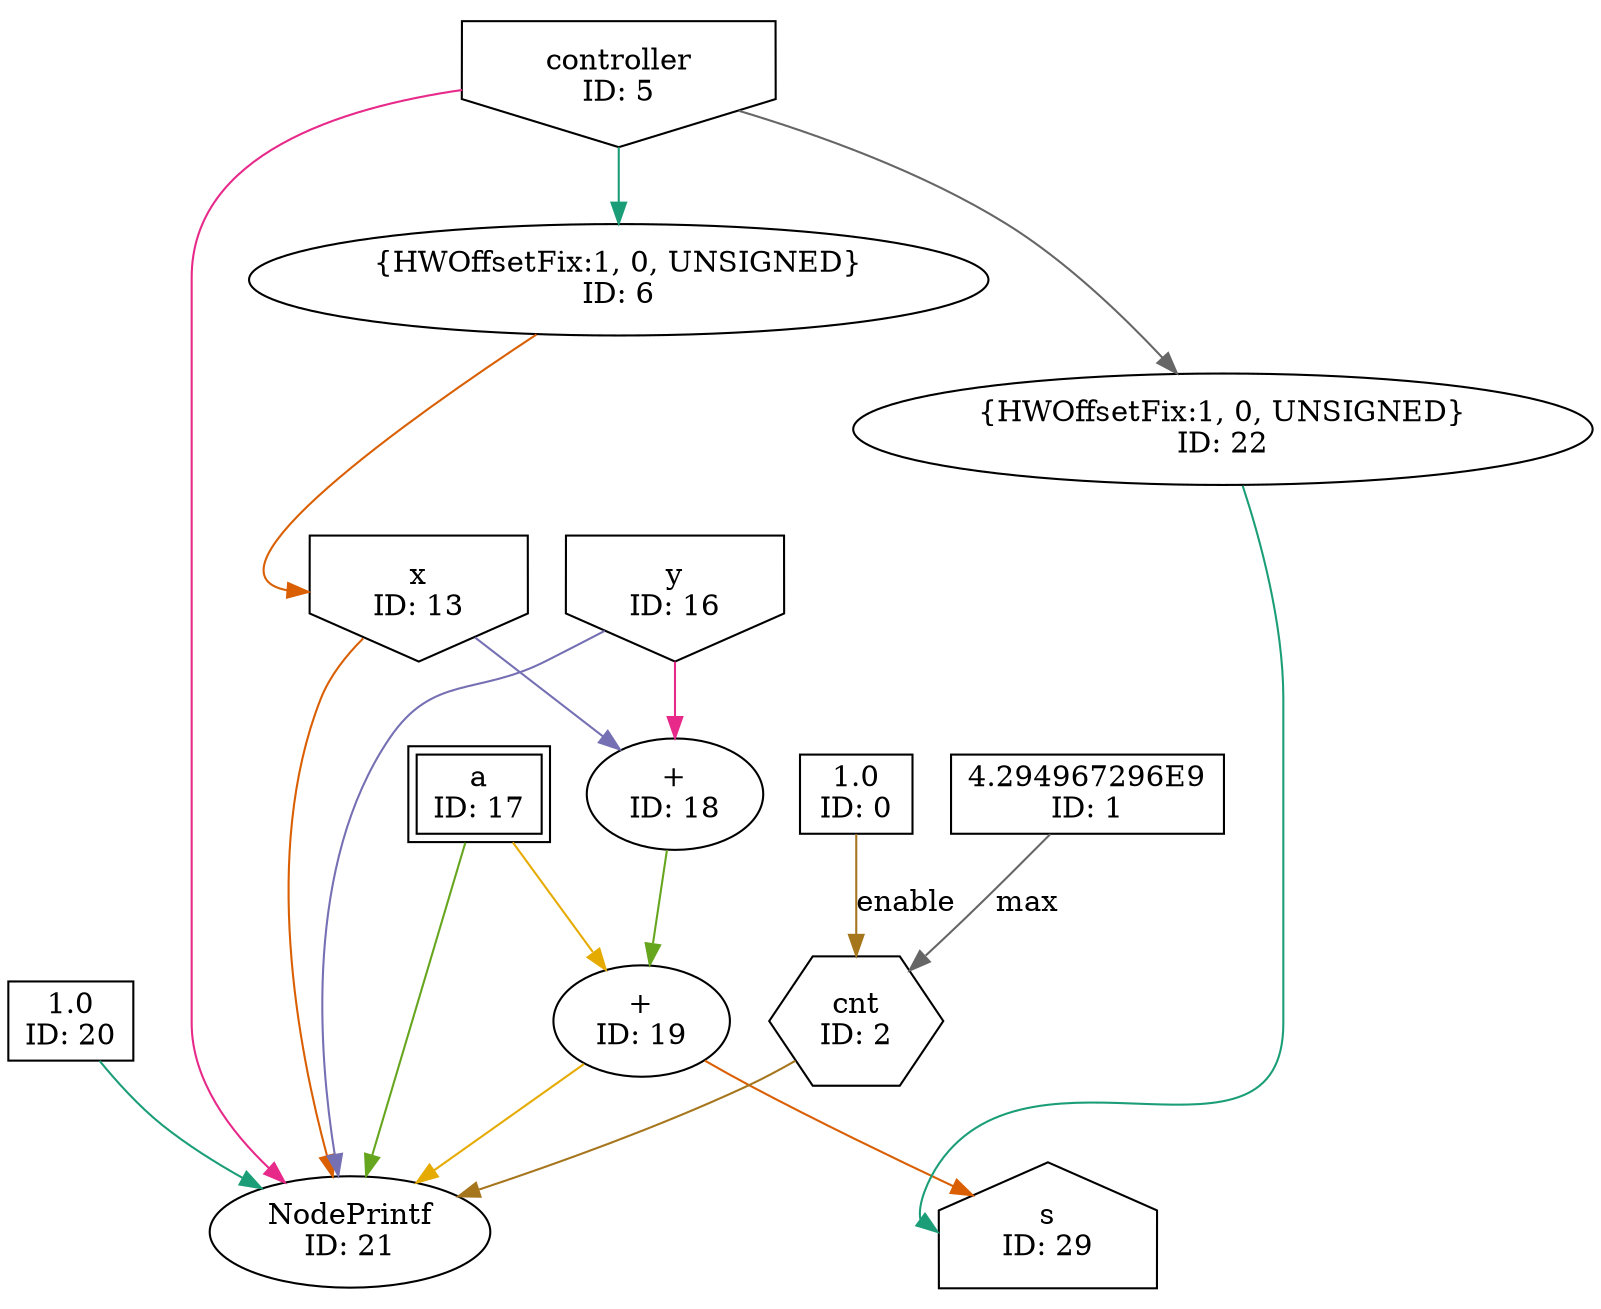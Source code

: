 digraph QueueKernel_original{
	NodeConstantRawBits20 [shape=box, label="1.0\nID: 20"];
	NodeInput5 [shape=invhouse, label="controller\nID: 5"];
	NodeCast6 [label="{HWOffsetFix:1, 0, UNSIGNED}\nID: 6"];
	NodeInput13 [shape=invhouse, label="x\nID: 13"];
	NodeInput16 [shape=invhouse, label="y\nID: 16"];
	NodeInputMappedReg17 [shape=box, peripheries=2, label="a\nID: 17"];
	NodeAdd18 [label="+\nID: 18"];
	NodeAdd19 [label="+\nID: 19"];
	NodeConstantDouble0 [shape=box, label="1.0\nID: 0"];
	NodeConstantRawBits1 [shape=box, label="4.294967296E9\nID: 1"];
	NodeCounterV12 [shape=hexagon, label="cnt\nID: 2"];
	NodePrintf21 [label="NodePrintf\nID: 21"];
	NodeCast22 [label="{HWOffsetFix:1, 0, UNSIGNED}\nID: 22"];
	NodeOutput29 [shape=house, label="s\nID: 29"];
	NodeInput5 -> NodeCast6[color="/dark28/1" photon_data="EDGE,SrcNode:5,SrcNodePort:data"];
	NodeCast6 -> NodeInput13[headport="w" color="/dark28/2" ];
	NodeInput13 -> NodeAdd18[color="/dark28/3" photon_data="EDGE,SrcNode:13,SrcNodePort:data"];
	NodeInput16 -> NodeAdd18[color="/dark28/4" photon_data="EDGE,SrcNode:16,SrcNodePort:data"];
	NodeAdd18 -> NodeAdd19[color="/dark28/5" photon_data="EDGE,SrcNode:18,SrcNodePort:result"];
	NodeInputMappedReg17 -> NodeAdd19[color="/dark28/6" photon_data="EDGE,SrcNode:17,SrcNodePort:a"];
	NodeConstantDouble0 -> NodeCounterV12[label="enable" color="/dark28/7" photon_data="EDGE,SrcNode:0,SrcNodePort:value"];
	NodeConstantRawBits1 -> NodeCounterV12[label="max" color="/dark28/8" photon_data="EDGE,SrcNode:1,SrcNodePort:value"];
	NodeConstantRawBits20 -> NodePrintf21[color="/dark28/1" photon_data="EDGE,SrcNode:20,SrcNodePort:value"];
	NodeInput13 -> NodePrintf21[color="/dark28/2" photon_data="EDGE,SrcNode:13,SrcNodePort:data"];
	NodeInput16 -> NodePrintf21[color="/dark28/3" photon_data="EDGE,SrcNode:16,SrcNodePort:data"];
	NodeInput5 -> NodePrintf21[color="/dark28/4" photon_data="EDGE,SrcNode:5,SrcNodePort:data"];
	NodeInputMappedReg17 -> NodePrintf21[color="/dark28/5" photon_data="EDGE,SrcNode:17,SrcNodePort:a"];
	NodeAdd19 -> NodePrintf21[color="/dark28/6" photon_data="EDGE,SrcNode:19,SrcNodePort:result"];
	NodeCounterV12 -> NodePrintf21[color="/dark28/7" photon_data="EDGE,SrcNode:2,SrcNodePort:count"];
	NodeInput5 -> NodeCast22[color="/dark28/8" photon_data="EDGE,SrcNode:5,SrcNodePort:data"];
	NodeCast22 -> NodeOutput29[headport="w" color="/dark28/1" ];
	NodeAdd19 -> NodeOutput29[color="/dark28/2" photon_data="EDGE,SrcNode:19,SrcNodePort:result"];
}
